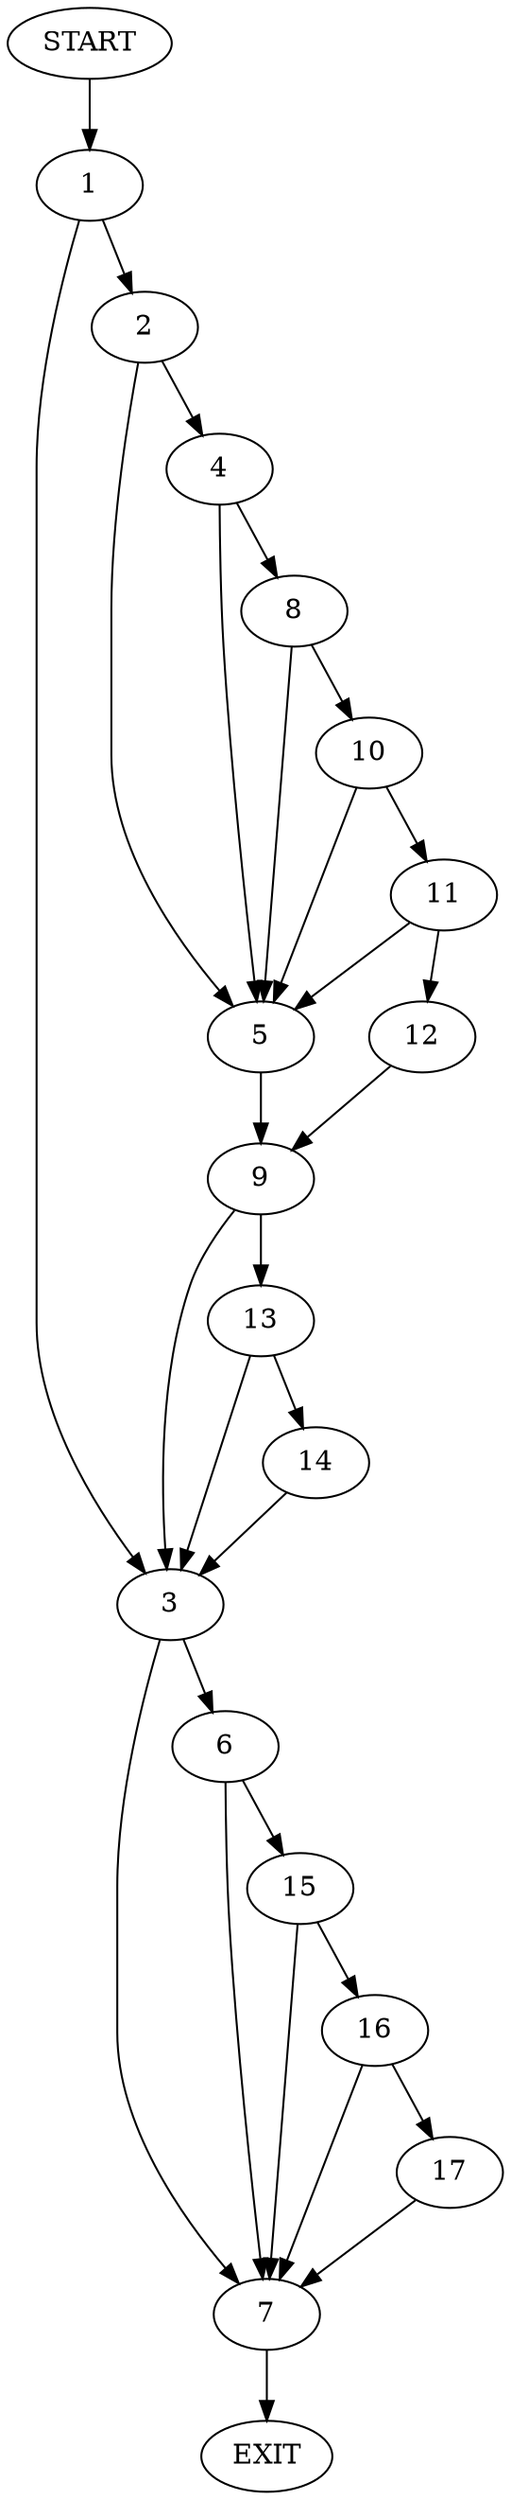 digraph {
0 [label="START"]
18 [label="EXIT"]
0 -> 1
1 -> 2
1 -> 3
2 -> 4
2 -> 5
3 -> 6
3 -> 7
4 -> 5
4 -> 8
5 -> 9
8 -> 10
8 -> 5
10 -> 11
10 -> 5
11 -> 5
11 -> 12
12 -> 9
9 -> 13
9 -> 3
13 -> 14
13 -> 3
14 -> 3
6 -> 15
6 -> 7
7 -> 18
15 -> 16
15 -> 7
16 -> 17
16 -> 7
17 -> 7
}
